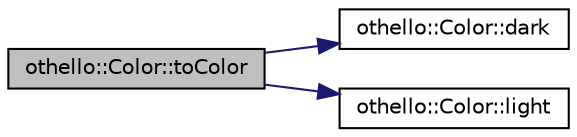 digraph "othello::Color::toColor"
{
  edge [fontname="Helvetica",fontsize="10",labelfontname="Helvetica",labelfontsize="10"];
  node [fontname="Helvetica",fontsize="10",shape=record];
  rankdir="LR";
  Node1 [label="othello::Color::toColor",height=0.2,width=0.4,color="black", fillcolor="grey75", style="filled", fontcolor="black"];
  Node1 -> Node2 [color="midnightblue",fontsize="10",style="solid",fontname="Helvetica"];
  Node2 [label="othello::Color::dark",height=0.2,width=0.4,color="black", fillcolor="white", style="filled",URL="$d7/d02/classothello_1_1_color.html#a652f102b7bf9152f9a0146baa993c76d"];
  Node1 -> Node3 [color="midnightblue",fontsize="10",style="solid",fontname="Helvetica"];
  Node3 [label="othello::Color::light",height=0.2,width=0.4,color="black", fillcolor="white", style="filled",URL="$d7/d02/classothello_1_1_color.html#a1ced780844d487e0950616879804e4d0"];
}

